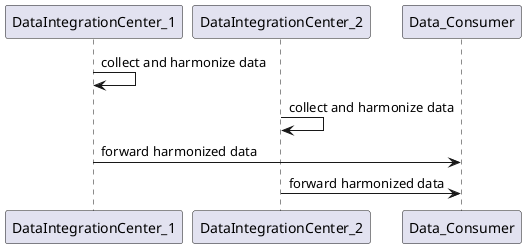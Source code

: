 @startuml "UseCase3: interhospital harmonization"
DataIntegrationCenter_1 -> DataIntegrationCenter_1 : collect and harmonize data
DataIntegrationCenter_2 -> DataIntegrationCenter_2 : collect and harmonize data
DataIntegrationCenter_1 -> Data_Consumer : forward harmonized data 
DataIntegrationCenter_2 -> Data_Consumer : forward harmonized data 

@enduml
